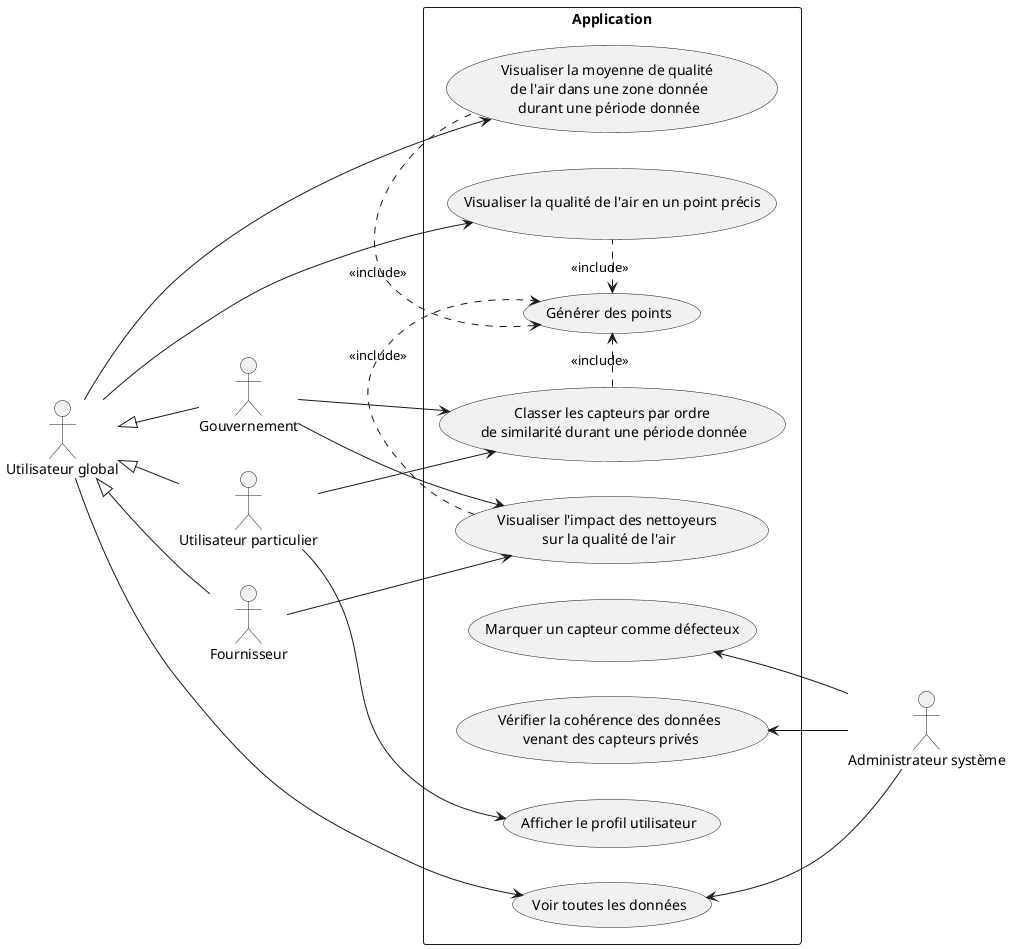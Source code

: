 @startuml

left to right direction
' skinparam linetype polyline

' Acteurs
actor "Administrateur système" as admin
actor "Gouvernement" as gouv
actor "Utilisateur particulier" as user
actor "Fournisseur" as fourn
actor "Utilisateur global" as global


rectangle Application {
    usecase "Visualiser la moyenne de qualité \nde l'air dans une zone donnée\ndurant une période donnée" as demanderQualiteZone

    usecase "Visualiser la qualité de l'air en un point précis" as demanderQualitePoint

    usecase "Générer des points" as genPoints

    usecase "Afficher le profil utilisateur" as showProfile

    usecase "Visualiser l'impact des nettoyeurs \nsur la qualité de l'air" as demanderImpact

    usecase "Voir toutes les données" as showData

    usecase "Classer les capteurs par ordre\n de similarité durant une période donnée" as rankSensors

    usecase "Vérifier la cohérence des données\n venant des capteurs privés" as checkPrivate

    usecase "Marquer un capteur comme défecteux" as banSensor
}

global <|-- gouv
global <|-- fourn
global <|-- user 

global --> demanderQualiteZone

' gouv --> demanderQualiteZone
' fourn --> demanderQualiteZone
' user -u-> demanderQualiteZone

global --> demanderQualitePoint

' gouv --> demanderQualitePoint
' fourn --> demanderQualitePoint
' user -u-> demanderQualitePoint

global --> showData

' gouv -->  showData
' fourn --> showData
' user -u-> showData

admin -u-> showData

demanderQualiteZone .l.> genPoints : <<include>>

user --> showProfile

gouv --> demanderImpact
fourn --> demanderImpact

demanderImpact .> genPoints : <<include>>
demanderQualitePoint .l.> genPoints : <<include>>
rankSensors .> genPoints : <<include>>

gouv --> rankSensors
user --> rankSensors

admin -u-> checkPrivate
admin -u-> banSensor

@enduml
